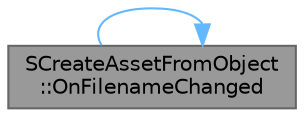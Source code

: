 digraph "SCreateAssetFromObject::OnFilenameChanged"
{
 // INTERACTIVE_SVG=YES
 // LATEX_PDF_SIZE
  bgcolor="transparent";
  edge [fontname=Helvetica,fontsize=10,labelfontname=Helvetica,labelfontsize=10];
  node [fontname=Helvetica,fontsize=10,shape=box,height=0.2,width=0.4];
  rankdir="LR";
  Node1 [id="Node000001",label="SCreateAssetFromObject\l::OnFilenameChanged",height=0.2,width=0.4,color="gray40", fillcolor="grey60", style="filled", fontcolor="black",tooltip="Callback when the user changes the filename for the Blueprint."];
  Node1 -> Node1 [id="edge1_Node000001_Node000001",color="steelblue1",style="solid",tooltip=" "];
}
